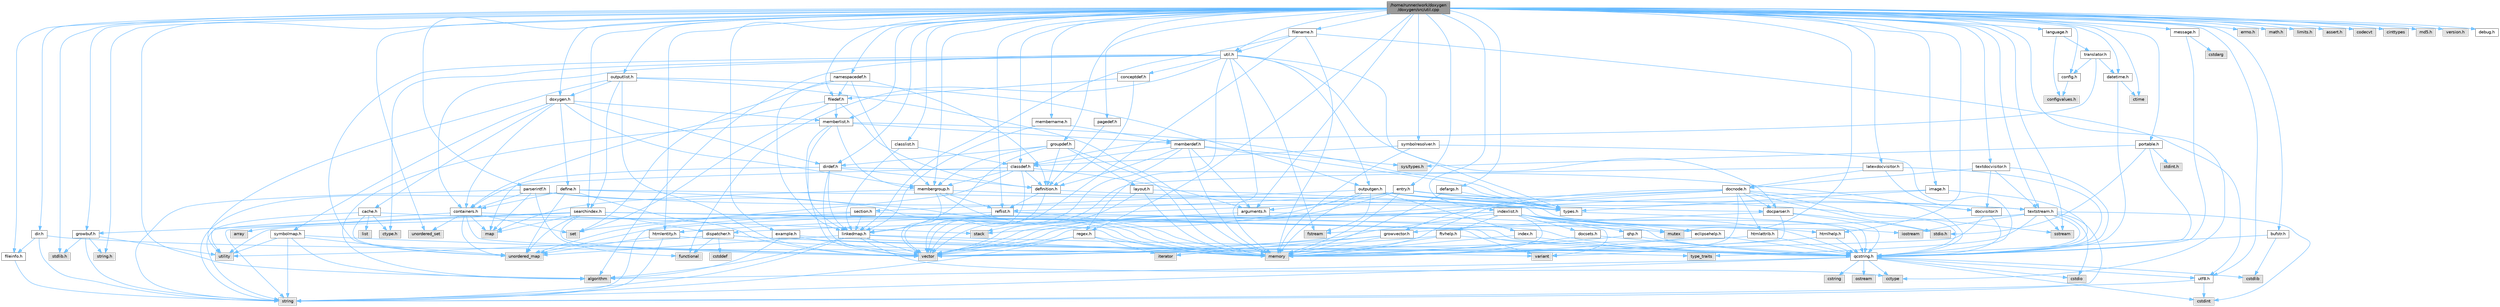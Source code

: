 digraph "/home/runner/work/doxygen/doxygen/src/util.cpp"
{
 // INTERACTIVE_SVG=YES
 // LATEX_PDF_SIZE
  bgcolor="transparent";
  edge [fontname=Helvetica,fontsize=10,labelfontname=Helvetica,labelfontsize=10];
  node [fontname=Helvetica,fontsize=10,shape=box,height=0.2,width=0.4];
  Node1 [label="/home/runner/work/doxygen\l/doxygen/src/util.cpp",height=0.2,width=0.4,color="gray40", fillcolor="grey60", style="filled", fontcolor="black",tooltip=" "];
  Node1 -> Node2 [color="steelblue1",style="solid"];
  Node2 [label="stdlib.h",height=0.2,width=0.4,color="grey60", fillcolor="#E0E0E0", style="filled",tooltip=" "];
  Node1 -> Node3 [color="steelblue1",style="solid"];
  Node3 [label="errno.h",height=0.2,width=0.4,color="grey60", fillcolor="#E0E0E0", style="filled",tooltip=" "];
  Node1 -> Node4 [color="steelblue1",style="solid"];
  Node4 [label="math.h",height=0.2,width=0.4,color="grey60", fillcolor="#E0E0E0", style="filled",tooltip=" "];
  Node1 -> Node5 [color="steelblue1",style="solid"];
  Node5 [label="limits.h",height=0.2,width=0.4,color="grey60", fillcolor="#E0E0E0", style="filled",tooltip=" "];
  Node1 -> Node6 [color="steelblue1",style="solid"];
  Node6 [label="string.h",height=0.2,width=0.4,color="grey60", fillcolor="#E0E0E0", style="filled",tooltip=" "];
  Node1 -> Node7 [color="steelblue1",style="solid"];
  Node7 [label="assert.h",height=0.2,width=0.4,color="grey60", fillcolor="#E0E0E0", style="filled",tooltip=" "];
  Node1 -> Node8 [color="steelblue1",style="solid"];
  Node8 [label="mutex",height=0.2,width=0.4,color="grey60", fillcolor="#E0E0E0", style="filled",tooltip=" "];
  Node1 -> Node9 [color="steelblue1",style="solid"];
  Node9 [label="unordered_set",height=0.2,width=0.4,color="grey60", fillcolor="#E0E0E0", style="filled",tooltip=" "];
  Node1 -> Node10 [color="steelblue1",style="solid"];
  Node10 [label="codecvt",height=0.2,width=0.4,color="grey60", fillcolor="#E0E0E0", style="filled",tooltip=" "];
  Node1 -> Node11 [color="steelblue1",style="solid"];
  Node11 [label="algorithm",height=0.2,width=0.4,color="grey60", fillcolor="#E0E0E0", style="filled",tooltip=" "];
  Node1 -> Node12 [color="steelblue1",style="solid"];
  Node12 [label="ctime",height=0.2,width=0.4,color="grey60", fillcolor="#E0E0E0", style="filled",tooltip=" "];
  Node1 -> Node13 [color="steelblue1",style="solid"];
  Node13 [label="cctype",height=0.2,width=0.4,color="grey60", fillcolor="#E0E0E0", style="filled",tooltip=" "];
  Node1 -> Node14 [color="steelblue1",style="solid"];
  Node14 [label="cinttypes",height=0.2,width=0.4,color="grey60", fillcolor="#E0E0E0", style="filled",tooltip=" "];
  Node1 -> Node15 [color="steelblue1",style="solid"];
  Node15 [label="sstream",height=0.2,width=0.4,color="grey60", fillcolor="#E0E0E0", style="filled",tooltip=" "];
  Node1 -> Node16 [color="steelblue1",style="solid"];
  Node16 [label="md5.h",height=0.2,width=0.4,color="grey60", fillcolor="#E0E0E0", style="filled",tooltip=" "];
  Node1 -> Node17 [color="steelblue1",style="solid"];
  Node17 [label="regex.h",height=0.2,width=0.4,color="grey40", fillcolor="white", style="filled",URL="$d1/d21/regex_8h.html",tooltip=" "];
  Node17 -> Node18 [color="steelblue1",style="solid"];
  Node18 [label="memory",height=0.2,width=0.4,color="grey60", fillcolor="#E0E0E0", style="filled",tooltip=" "];
  Node17 -> Node19 [color="steelblue1",style="solid"];
  Node19 [label="string",height=0.2,width=0.4,color="grey60", fillcolor="#E0E0E0", style="filled",tooltip=" "];
  Node17 -> Node20 [color="steelblue1",style="solid"];
  Node20 [label="vector",height=0.2,width=0.4,color="grey60", fillcolor="#E0E0E0", style="filled",tooltip=" "];
  Node17 -> Node21 [color="steelblue1",style="solid"];
  Node21 [label="iterator",height=0.2,width=0.4,color="grey60", fillcolor="#E0E0E0", style="filled",tooltip=" "];
  Node1 -> Node22 [color="steelblue1",style="solid"];
  Node22 [label="util.h",height=0.2,width=0.4,color="grey40", fillcolor="white", style="filled",URL="$d8/d3c/util_8h.html",tooltip="A bunch of utility functions."];
  Node22 -> Node18 [color="steelblue1",style="solid"];
  Node22 -> Node23 [color="steelblue1",style="solid"];
  Node23 [label="unordered_map",height=0.2,width=0.4,color="grey60", fillcolor="#E0E0E0", style="filled",tooltip=" "];
  Node22 -> Node11 [color="steelblue1",style="solid"];
  Node22 -> Node24 [color="steelblue1",style="solid"];
  Node24 [label="functional",height=0.2,width=0.4,color="grey60", fillcolor="#E0E0E0", style="filled",tooltip=" "];
  Node22 -> Node25 [color="steelblue1",style="solid"];
  Node25 [label="fstream",height=0.2,width=0.4,color="grey60", fillcolor="#E0E0E0", style="filled",tooltip=" "];
  Node22 -> Node26 [color="steelblue1",style="solid"];
  Node26 [label="ctype.h",height=0.2,width=0.4,color="grey60", fillcolor="#E0E0E0", style="filled",tooltip=" "];
  Node22 -> Node27 [color="steelblue1",style="solid"];
  Node27 [label="types.h",height=0.2,width=0.4,color="grey40", fillcolor="white", style="filled",URL="$d9/d49/types_8h.html",tooltip="This file contains a number of basic enums and types."];
  Node27 -> Node28 [color="steelblue1",style="solid"];
  Node28 [label="qcstring.h",height=0.2,width=0.4,color="grey40", fillcolor="white", style="filled",URL="$d7/d5c/qcstring_8h.html",tooltip=" "];
  Node28 -> Node19 [color="steelblue1",style="solid"];
  Node28 -> Node11 [color="steelblue1",style="solid"];
  Node28 -> Node13 [color="steelblue1",style="solid"];
  Node28 -> Node29 [color="steelblue1",style="solid"];
  Node29 [label="cstring",height=0.2,width=0.4,color="grey60", fillcolor="#E0E0E0", style="filled",tooltip=" "];
  Node28 -> Node30 [color="steelblue1",style="solid"];
  Node30 [label="cstdio",height=0.2,width=0.4,color="grey60", fillcolor="#E0E0E0", style="filled",tooltip=" "];
  Node28 -> Node31 [color="steelblue1",style="solid"];
  Node31 [label="cstdlib",height=0.2,width=0.4,color="grey60", fillcolor="#E0E0E0", style="filled",tooltip=" "];
  Node28 -> Node32 [color="steelblue1",style="solid"];
  Node32 [label="cstdint",height=0.2,width=0.4,color="grey60", fillcolor="#E0E0E0", style="filled",tooltip=" "];
  Node28 -> Node33 [color="steelblue1",style="solid"];
  Node33 [label="ostream",height=0.2,width=0.4,color="grey60", fillcolor="#E0E0E0", style="filled",tooltip=" "];
  Node28 -> Node34 [color="steelblue1",style="solid"];
  Node34 [label="utf8.h",height=0.2,width=0.4,color="grey40", fillcolor="white", style="filled",URL="$db/d7c/utf8_8h.html",tooltip="Various UTF8 related helper functions."];
  Node34 -> Node32 [color="steelblue1",style="solid"];
  Node34 -> Node19 [color="steelblue1",style="solid"];
  Node22 -> Node35 [color="steelblue1",style="solid"];
  Node35 [label="docparser.h",height=0.2,width=0.4,color="grey40", fillcolor="white", style="filled",URL="$de/d9c/docparser_8h.html",tooltip=" "];
  Node35 -> Node36 [color="steelblue1",style="solid"];
  Node36 [label="stdio.h",height=0.2,width=0.4,color="grey60", fillcolor="#E0E0E0", style="filled",tooltip=" "];
  Node35 -> Node18 [color="steelblue1",style="solid"];
  Node35 -> Node28 [color="steelblue1",style="solid"];
  Node35 -> Node37 [color="steelblue1",style="solid"];
  Node37 [label="growvector.h",height=0.2,width=0.4,color="grey40", fillcolor="white", style="filled",URL="$d7/d50/growvector_8h.html",tooltip=" "];
  Node37 -> Node20 [color="steelblue1",style="solid"];
  Node37 -> Node18 [color="steelblue1",style="solid"];
  Node37 -> Node21 [color="steelblue1",style="solid"];
  Node22 -> Node38 [color="steelblue1",style="solid"];
  Node38 [label="containers.h",height=0.2,width=0.4,color="grey40", fillcolor="white", style="filled",URL="$d5/d75/containers_8h.html",tooltip=" "];
  Node38 -> Node20 [color="steelblue1",style="solid"];
  Node38 -> Node19 [color="steelblue1",style="solid"];
  Node38 -> Node39 [color="steelblue1",style="solid"];
  Node39 [label="set",height=0.2,width=0.4,color="grey60", fillcolor="#E0E0E0", style="filled",tooltip=" "];
  Node38 -> Node40 [color="steelblue1",style="solid"];
  Node40 [label="map",height=0.2,width=0.4,color="grey60", fillcolor="#E0E0E0", style="filled",tooltip=" "];
  Node38 -> Node9 [color="steelblue1",style="solid"];
  Node38 -> Node23 [color="steelblue1",style="solid"];
  Node38 -> Node41 [color="steelblue1",style="solid"];
  Node41 [label="stack",height=0.2,width=0.4,color="grey60", fillcolor="#E0E0E0", style="filled",tooltip=" "];
  Node22 -> Node42 [color="steelblue1",style="solid"];
  Node42 [label="outputgen.h",height=0.2,width=0.4,color="grey40", fillcolor="white", style="filled",URL="$df/d06/outputgen_8h.html",tooltip=" "];
  Node42 -> Node18 [color="steelblue1",style="solid"];
  Node42 -> Node41 [color="steelblue1",style="solid"];
  Node42 -> Node43 [color="steelblue1",style="solid"];
  Node43 [label="iostream",height=0.2,width=0.4,color="grey60", fillcolor="#E0E0E0", style="filled",tooltip=" "];
  Node42 -> Node25 [color="steelblue1",style="solid"];
  Node42 -> Node27 [color="steelblue1",style="solid"];
  Node42 -> Node44 [color="steelblue1",style="solid"];
  Node44 [label="index.h",height=0.2,width=0.4,color="grey40", fillcolor="white", style="filled",URL="$d1/db5/index_8h.html",tooltip=" "];
  Node44 -> Node18 [color="steelblue1",style="solid"];
  Node44 -> Node28 [color="steelblue1",style="solid"];
  Node42 -> Node45 [color="steelblue1",style="solid"];
  Node45 [label="section.h",height=0.2,width=0.4,color="grey40", fillcolor="white", style="filled",URL="$d1/d2a/section_8h.html",tooltip=" "];
  Node45 -> Node19 [color="steelblue1",style="solid"];
  Node45 -> Node23 [color="steelblue1",style="solid"];
  Node45 -> Node28 [color="steelblue1",style="solid"];
  Node45 -> Node46 [color="steelblue1",style="solid"];
  Node46 [label="linkedmap.h",height=0.2,width=0.4,color="grey40", fillcolor="white", style="filled",URL="$da/de1/linkedmap_8h.html",tooltip=" "];
  Node46 -> Node23 [color="steelblue1",style="solid"];
  Node46 -> Node20 [color="steelblue1",style="solid"];
  Node46 -> Node18 [color="steelblue1",style="solid"];
  Node46 -> Node19 [color="steelblue1",style="solid"];
  Node46 -> Node11 [color="steelblue1",style="solid"];
  Node46 -> Node13 [color="steelblue1",style="solid"];
  Node46 -> Node28 [color="steelblue1",style="solid"];
  Node42 -> Node47 [color="steelblue1",style="solid"];
  Node47 [label="textstream.h",height=0.2,width=0.4,color="grey40", fillcolor="white", style="filled",URL="$d4/d7d/textstream_8h.html",tooltip=" "];
  Node47 -> Node19 [color="steelblue1",style="solid"];
  Node47 -> Node43 [color="steelblue1",style="solid"];
  Node47 -> Node15 [color="steelblue1",style="solid"];
  Node47 -> Node32 [color="steelblue1",style="solid"];
  Node47 -> Node30 [color="steelblue1",style="solid"];
  Node47 -> Node25 [color="steelblue1",style="solid"];
  Node47 -> Node48 [color="steelblue1",style="solid"];
  Node48 [label="type_traits",height=0.2,width=0.4,color="grey60", fillcolor="#E0E0E0", style="filled",tooltip=" "];
  Node47 -> Node28 [color="steelblue1",style="solid"];
  Node42 -> Node35 [color="steelblue1",style="solid"];
  Node22 -> Node17 [color="steelblue1",style="solid"];
  Node22 -> Node49 [color="steelblue1",style="solid"];
  Node49 [label="conceptdef.h",height=0.2,width=0.4,color="grey40", fillcolor="white", style="filled",URL="$da/df1/conceptdef_8h.html",tooltip=" "];
  Node49 -> Node50 [color="steelblue1",style="solid"];
  Node50 [label="definition.h",height=0.2,width=0.4,color="grey40", fillcolor="white", style="filled",URL="$df/da1/definition_8h.html",tooltip=" "];
  Node50 -> Node20 [color="steelblue1",style="solid"];
  Node50 -> Node27 [color="steelblue1",style="solid"];
  Node50 -> Node51 [color="steelblue1",style="solid"];
  Node51 [label="reflist.h",height=0.2,width=0.4,color="grey40", fillcolor="white", style="filled",URL="$d1/d02/reflist_8h.html",tooltip=" "];
  Node51 -> Node20 [color="steelblue1",style="solid"];
  Node51 -> Node23 [color="steelblue1",style="solid"];
  Node51 -> Node18 [color="steelblue1",style="solid"];
  Node51 -> Node28 [color="steelblue1",style="solid"];
  Node51 -> Node46 [color="steelblue1",style="solid"];
  Node49 -> Node52 [color="steelblue1",style="solid"];
  Node52 [label="filedef.h",height=0.2,width=0.4,color="grey40", fillcolor="white", style="filled",URL="$d4/d3a/filedef_8h.html",tooltip=" "];
  Node52 -> Node39 [color="steelblue1",style="solid"];
  Node52 -> Node50 [color="steelblue1",style="solid"];
  Node52 -> Node53 [color="steelblue1",style="solid"];
  Node53 [label="memberlist.h",height=0.2,width=0.4,color="grey40", fillcolor="white", style="filled",URL="$dd/d78/memberlist_8h.html",tooltip=" "];
  Node53 -> Node20 [color="steelblue1",style="solid"];
  Node53 -> Node11 [color="steelblue1",style="solid"];
  Node53 -> Node54 [color="steelblue1",style="solid"];
  Node54 [label="memberdef.h",height=0.2,width=0.4,color="grey40", fillcolor="white", style="filled",URL="$d4/d46/memberdef_8h.html",tooltip=" "];
  Node54 -> Node20 [color="steelblue1",style="solid"];
  Node54 -> Node18 [color="steelblue1",style="solid"];
  Node54 -> Node55 [color="steelblue1",style="solid"];
  Node55 [label="sys/types.h",height=0.2,width=0.4,color="grey60", fillcolor="#E0E0E0", style="filled",tooltip=" "];
  Node54 -> Node27 [color="steelblue1",style="solid"];
  Node54 -> Node50 [color="steelblue1",style="solid"];
  Node54 -> Node56 [color="steelblue1",style="solid"];
  Node56 [label="arguments.h",height=0.2,width=0.4,color="grey40", fillcolor="white", style="filled",URL="$df/d9b/arguments_8h.html",tooltip=" "];
  Node56 -> Node20 [color="steelblue1",style="solid"];
  Node56 -> Node28 [color="steelblue1",style="solid"];
  Node54 -> Node57 [color="steelblue1",style="solid"];
  Node57 [label="classdef.h",height=0.2,width=0.4,color="grey40", fillcolor="white", style="filled",URL="$d1/da6/classdef_8h.html",tooltip=" "];
  Node57 -> Node20 [color="steelblue1",style="solid"];
  Node57 -> Node39 [color="steelblue1",style="solid"];
  Node57 -> Node38 [color="steelblue1",style="solid"];
  Node57 -> Node50 [color="steelblue1",style="solid"];
  Node57 -> Node56 [color="steelblue1",style="solid"];
  Node57 -> Node58 [color="steelblue1",style="solid"];
  Node58 [label="membergroup.h",height=0.2,width=0.4,color="grey40", fillcolor="white", style="filled",URL="$d9/d11/membergroup_8h.html",tooltip=" "];
  Node58 -> Node20 [color="steelblue1",style="solid"];
  Node58 -> Node40 [color="steelblue1",style="solid"];
  Node58 -> Node18 [color="steelblue1",style="solid"];
  Node58 -> Node27 [color="steelblue1",style="solid"];
  Node58 -> Node51 [color="steelblue1",style="solid"];
  Node53 -> Node46 [color="steelblue1",style="solid"];
  Node53 -> Node27 [color="steelblue1",style="solid"];
  Node53 -> Node58 [color="steelblue1",style="solid"];
  Node52 -> Node38 [color="steelblue1",style="solid"];
  Node1 -> Node59 [color="steelblue1",style="solid"];
  Node59 [label="message.h",height=0.2,width=0.4,color="grey40", fillcolor="white", style="filled",URL="$d2/d0d/message_8h.html",tooltip=" "];
  Node59 -> Node60 [color="steelblue1",style="solid"];
  Node60 [label="cstdarg",height=0.2,width=0.4,color="grey60", fillcolor="#E0E0E0", style="filled",tooltip=" "];
  Node59 -> Node28 [color="steelblue1",style="solid"];
  Node1 -> Node57 [color="steelblue1",style="solid"];
  Node1 -> Node52 [color="steelblue1",style="solid"];
  Node1 -> Node61 [color="steelblue1",style="solid"];
  Node61 [label="doxygen.h",height=0.2,width=0.4,color="grey40", fillcolor="white", style="filled",URL="$d1/da1/doxygen_8h.html",tooltip=" "];
  Node61 -> Node38 [color="steelblue1",style="solid"];
  Node61 -> Node58 [color="steelblue1",style="solid"];
  Node61 -> Node62 [color="steelblue1",style="solid"];
  Node62 [label="dirdef.h",height=0.2,width=0.4,color="grey40", fillcolor="white", style="filled",URL="$d6/d15/dirdef_8h.html",tooltip=" "];
  Node62 -> Node20 [color="steelblue1",style="solid"];
  Node62 -> Node40 [color="steelblue1",style="solid"];
  Node62 -> Node28 [color="steelblue1",style="solid"];
  Node62 -> Node46 [color="steelblue1",style="solid"];
  Node62 -> Node50 [color="steelblue1",style="solid"];
  Node61 -> Node53 [color="steelblue1",style="solid"];
  Node61 -> Node63 [color="steelblue1",style="solid"];
  Node63 [label="define.h",height=0.2,width=0.4,color="grey40", fillcolor="white", style="filled",URL="$df/d67/define_8h.html",tooltip=" "];
  Node63 -> Node20 [color="steelblue1",style="solid"];
  Node63 -> Node18 [color="steelblue1",style="solid"];
  Node63 -> Node19 [color="steelblue1",style="solid"];
  Node63 -> Node23 [color="steelblue1",style="solid"];
  Node63 -> Node28 [color="steelblue1",style="solid"];
  Node63 -> Node38 [color="steelblue1",style="solid"];
  Node61 -> Node64 [color="steelblue1",style="solid"];
  Node64 [label="cache.h",height=0.2,width=0.4,color="grey40", fillcolor="white", style="filled",URL="$d3/d26/cache_8h.html",tooltip=" "];
  Node64 -> Node65 [color="steelblue1",style="solid"];
  Node65 [label="list",height=0.2,width=0.4,color="grey60", fillcolor="#E0E0E0", style="filled",tooltip=" "];
  Node64 -> Node23 [color="steelblue1",style="solid"];
  Node64 -> Node8 [color="steelblue1",style="solid"];
  Node64 -> Node66 [color="steelblue1",style="solid"];
  Node66 [label="utility",height=0.2,width=0.4,color="grey60", fillcolor="#E0E0E0", style="filled",tooltip=" "];
  Node64 -> Node26 [color="steelblue1",style="solid"];
  Node61 -> Node67 [color="steelblue1",style="solid"];
  Node67 [label="symbolmap.h",height=0.2,width=0.4,color="grey40", fillcolor="white", style="filled",URL="$d7/ddd/symbolmap_8h.html",tooltip=" "];
  Node67 -> Node11 [color="steelblue1",style="solid"];
  Node67 -> Node23 [color="steelblue1",style="solid"];
  Node67 -> Node20 [color="steelblue1",style="solid"];
  Node67 -> Node19 [color="steelblue1",style="solid"];
  Node67 -> Node66 [color="steelblue1",style="solid"];
  Node1 -> Node68 [color="steelblue1",style="solid"];
  Node68 [label="outputlist.h",height=0.2,width=0.4,color="grey40", fillcolor="white", style="filled",URL="$d2/db9/outputlist_8h.html",tooltip=" "];
  Node68 -> Node66 [color="steelblue1",style="solid"];
  Node68 -> Node20 [color="steelblue1",style="solid"];
  Node68 -> Node18 [color="steelblue1",style="solid"];
  Node68 -> Node42 [color="steelblue1",style="solid"];
  Node68 -> Node69 [color="steelblue1",style="solid"];
  Node69 [label="searchindex.h",height=0.2,width=0.4,color="grey40", fillcolor="white", style="filled",URL="$de/d07/searchindex_8h.html",tooltip="Web server based search engine."];
  Node69 -> Node18 [color="steelblue1",style="solid"];
  Node69 -> Node20 [color="steelblue1",style="solid"];
  Node69 -> Node40 [color="steelblue1",style="solid"];
  Node69 -> Node23 [color="steelblue1",style="solid"];
  Node69 -> Node19 [color="steelblue1",style="solid"];
  Node69 -> Node70 [color="steelblue1",style="solid"];
  Node70 [label="array",height=0.2,width=0.4,color="grey60", fillcolor="#E0E0E0", style="filled",tooltip=" "];
  Node69 -> Node71 [color="steelblue1",style="solid"];
  Node71 [label="variant",height=0.2,width=0.4,color="grey60", fillcolor="#E0E0E0", style="filled",tooltip=" "];
  Node69 -> Node28 [color="steelblue1",style="solid"];
  Node69 -> Node72 [color="steelblue1",style="solid"];
  Node72 [label="growbuf.h",height=0.2,width=0.4,color="grey40", fillcolor="white", style="filled",URL="$dd/d72/growbuf_8h.html",tooltip=" "];
  Node72 -> Node66 [color="steelblue1",style="solid"];
  Node72 -> Node2 [color="steelblue1",style="solid"];
  Node72 -> Node6 [color="steelblue1",style="solid"];
  Node72 -> Node19 [color="steelblue1",style="solid"];
  Node69 -> Node73 [color="steelblue1",style="solid"];
  Node73 [label="dispatcher.h",height=0.2,width=0.4,color="grey40", fillcolor="white", style="filled",URL="$da/d73/dispatcher_8h.html",tooltip=" "];
  Node73 -> Node74 [color="steelblue1",style="solid"];
  Node74 [label="cstddef",height=0.2,width=0.4,color="grey60", fillcolor="#E0E0E0", style="filled",tooltip=" "];
  Node73 -> Node66 [color="steelblue1",style="solid"];
  Node73 -> Node24 [color="steelblue1",style="solid"];
  Node73 -> Node71 [color="steelblue1",style="solid"];
  Node73 -> Node48 [color="steelblue1",style="solid"];
  Node68 -> Node61 [color="steelblue1",style="solid"];
  Node1 -> Node75 [color="steelblue1",style="solid"];
  Node75 [label="defargs.h",height=0.2,width=0.4,color="grey40", fillcolor="white", style="filled",URL="$d8/d65/defargs_8h.html",tooltip=" "];
  Node75 -> Node27 [color="steelblue1",style="solid"];
  Node75 -> Node18 [color="steelblue1",style="solid"];
  Node1 -> Node76 [color="steelblue1",style="solid"];
  Node76 [label="language.h",height=0.2,width=0.4,color="grey40", fillcolor="white", style="filled",URL="$d8/dce/language_8h.html",tooltip=" "];
  Node76 -> Node77 [color="steelblue1",style="solid"];
  Node77 [label="translator.h",height=0.2,width=0.4,color="grey40", fillcolor="white", style="filled",URL="$d9/df1/translator_8h.html",tooltip=" "];
  Node77 -> Node57 [color="steelblue1",style="solid"];
  Node77 -> Node78 [color="steelblue1",style="solid"];
  Node78 [label="config.h",height=0.2,width=0.4,color="grey40", fillcolor="white", style="filled",URL="$db/d16/config_8h.html",tooltip=" "];
  Node78 -> Node79 [color="steelblue1",style="solid"];
  Node79 [label="configvalues.h",height=0.2,width=0.4,color="grey60", fillcolor="#E0E0E0", style="filled",tooltip=" "];
  Node77 -> Node80 [color="steelblue1",style="solid"];
  Node80 [label="datetime.h",height=0.2,width=0.4,color="grey40", fillcolor="white", style="filled",URL="$de/d1b/datetime_8h.html",tooltip=" "];
  Node80 -> Node12 [color="steelblue1",style="solid"];
  Node80 -> Node28 [color="steelblue1",style="solid"];
  Node76 -> Node79 [color="steelblue1",style="solid"];
  Node1 -> Node78 [color="steelblue1",style="solid"];
  Node1 -> Node81 [color="steelblue1",style="solid"];
  Node81 [label="htmlhelp.h",height=0.2,width=0.4,color="grey40", fillcolor="white", style="filled",URL="$d8/dc3/htmlhelp_8h.html",tooltip=" "];
  Node81 -> Node18 [color="steelblue1",style="solid"];
  Node81 -> Node28 [color="steelblue1",style="solid"];
  Node1 -> Node82 [color="steelblue1",style="solid"];
  Node82 [label="example.h",height=0.2,width=0.4,color="grey40", fillcolor="white", style="filled",URL="$df/d24/example_8h.html",tooltip=" "];
  Node82 -> Node11 [color="steelblue1",style="solid"];
  Node82 -> Node20 [color="steelblue1",style="solid"];
  Node82 -> Node28 [color="steelblue1",style="solid"];
  Node1 -> Node83 [color="steelblue1",style="solid"];
  Node83 [label="version.h",height=0.2,width=0.4,color="grey60", fillcolor="#E0E0E0", style="filled",tooltip=" "];
  Node1 -> Node84 [color="steelblue1",style="solid"];
  Node84 [label="groupdef.h",height=0.2,width=0.4,color="grey40", fillcolor="white", style="filled",URL="$d1/de6/groupdef_8h.html",tooltip=" "];
  Node84 -> Node18 [color="steelblue1",style="solid"];
  Node84 -> Node50 [color="steelblue1",style="solid"];
  Node84 -> Node62 [color="steelblue1",style="solid"];
  Node84 -> Node85 [color="steelblue1",style="solid"];
  Node85 [label="layout.h",height=0.2,width=0.4,color="grey40", fillcolor="white", style="filled",URL="$db/d51/layout_8h.html",tooltip=" "];
  Node85 -> Node18 [color="steelblue1",style="solid"];
  Node85 -> Node20 [color="steelblue1",style="solid"];
  Node85 -> Node27 [color="steelblue1",style="solid"];
  Node84 -> Node58 [color="steelblue1",style="solid"];
  Node84 -> Node46 [color="steelblue1",style="solid"];
  Node1 -> Node51 [color="steelblue1",style="solid"];
  Node1 -> Node86 [color="steelblue1",style="solid"];
  Node86 [label="pagedef.h",height=0.2,width=0.4,color="grey40", fillcolor="white", style="filled",URL="$dd/d66/pagedef_8h.html",tooltip=" "];
  Node86 -> Node50 [color="steelblue1",style="solid"];
  Node1 -> Node87 [color="steelblue1",style="solid"];
  Node87 [label="debug.h",height=0.2,width=0.4,color="grey40", fillcolor="white", style="filled",URL="$db/d16/debug_8h.html",tooltip=" "];
  Node1 -> Node69 [color="steelblue1",style="solid"];
  Node1 -> Node88 [color="steelblue1",style="solid"];
  Node88 [label="textdocvisitor.h",height=0.2,width=0.4,color="grey40", fillcolor="white", style="filled",URL="$dd/d66/textdocvisitor_8h.html",tooltip=" "];
  Node88 -> Node28 [color="steelblue1",style="solid"];
  Node88 -> Node89 [color="steelblue1",style="solid"];
  Node89 [label="docvisitor.h",height=0.2,width=0.4,color="grey40", fillcolor="white", style="filled",URL="$d2/d3c/docvisitor_8h.html",tooltip=" "];
  Node89 -> Node18 [color="steelblue1",style="solid"];
  Node89 -> Node28 [color="steelblue1",style="solid"];
  Node88 -> Node90 [color="steelblue1",style="solid"];
  Node90 [label="docnode.h",height=0.2,width=0.4,color="grey40", fillcolor="white", style="filled",URL="$de/d2b/docnode_8h.html",tooltip=" "];
  Node90 -> Node36 [color="steelblue1",style="solid"];
  Node90 -> Node20 [color="steelblue1",style="solid"];
  Node90 -> Node18 [color="steelblue1",style="solid"];
  Node90 -> Node71 [color="steelblue1",style="solid"];
  Node90 -> Node28 [color="steelblue1",style="solid"];
  Node90 -> Node89 [color="steelblue1",style="solid"];
  Node90 -> Node35 [color="steelblue1",style="solid"];
  Node90 -> Node91 [color="steelblue1",style="solid"];
  Node91 [label="htmlattrib.h",height=0.2,width=0.4,color="grey40", fillcolor="white", style="filled",URL="$d0/d73/htmlattrib_8h.html",tooltip=" "];
  Node91 -> Node20 [color="steelblue1",style="solid"];
  Node91 -> Node28 [color="steelblue1",style="solid"];
  Node90 -> Node92 [color="steelblue1",style="solid"];
  Node92 [label="htmlentity.h",height=0.2,width=0.4,color="grey40", fillcolor="white", style="filled",URL="$db/dc6/htmlentity_8h.html",tooltip=" "];
  Node92 -> Node23 [color="steelblue1",style="solid"];
  Node92 -> Node19 [color="steelblue1",style="solid"];
  Node92 -> Node28 [color="steelblue1",style="solid"];
  Node90 -> Node37 [color="steelblue1",style="solid"];
  Node88 -> Node47 [color="steelblue1",style="solid"];
  Node1 -> Node93 [color="steelblue1",style="solid"];
  Node93 [label="latexdocvisitor.h",height=0.2,width=0.4,color="grey40", fillcolor="white", style="filled",URL="$d8/d99/latexdocvisitor_8h.html",tooltip=" "];
  Node93 -> Node41 [color="steelblue1",style="solid"];
  Node93 -> Node28 [color="steelblue1",style="solid"];
  Node93 -> Node89 [color="steelblue1",style="solid"];
  Node93 -> Node90 [color="steelblue1",style="solid"];
  Node1 -> Node94 [color="steelblue1",style="solid"];
  Node94 [label="portable.h",height=0.2,width=0.4,color="grey40", fillcolor="white", style="filled",URL="$d2/de2/portable_8h.html",tooltip="Portable versions of functions that are platform dependent."];
  Node94 -> Node36 [color="steelblue1",style="solid"];
  Node94 -> Node55 [color="steelblue1",style="solid"];
  Node94 -> Node95 [color="steelblue1",style="solid"];
  Node95 [label="stdint.h",height=0.2,width=0.4,color="grey60", fillcolor="#E0E0E0", style="filled",tooltip=" "];
  Node94 -> Node28 [color="steelblue1",style="solid"];
  Node1 -> Node96 [color="steelblue1",style="solid"];
  Node96 [label="parserintf.h",height=0.2,width=0.4,color="grey40", fillcolor="white", style="filled",URL="$da/d55/parserintf_8h.html",tooltip=" "];
  Node96 -> Node24 [color="steelblue1",style="solid"];
  Node96 -> Node18 [color="steelblue1",style="solid"];
  Node96 -> Node40 [color="steelblue1",style="solid"];
  Node96 -> Node19 [color="steelblue1",style="solid"];
  Node96 -> Node27 [color="steelblue1",style="solid"];
  Node96 -> Node38 [color="steelblue1",style="solid"];
  Node1 -> Node97 [color="steelblue1",style="solid"];
  Node97 [label="bufstr.h",height=0.2,width=0.4,color="grey40", fillcolor="white", style="filled",URL="$d4/de5/bufstr_8h.html",tooltip=" "];
  Node97 -> Node31 [color="steelblue1",style="solid"];
  Node97 -> Node28 [color="steelblue1",style="solid"];
  Node1 -> Node98 [color="steelblue1",style="solid"];
  Node98 [label="image.h",height=0.2,width=0.4,color="grey40", fillcolor="white", style="filled",URL="$d5/db2/image_8h.html",tooltip=" "];
  Node98 -> Node20 [color="steelblue1",style="solid"];
  Node98 -> Node27 [color="steelblue1",style="solid"];
  Node98 -> Node28 [color="steelblue1",style="solid"];
  Node1 -> Node72 [color="steelblue1",style="solid"];
  Node1 -> Node99 [color="steelblue1",style="solid"];
  Node99 [label="entry.h",height=0.2,width=0.4,color="grey40", fillcolor="white", style="filled",URL="$d1/dc6/entry_8h.html",tooltip=" "];
  Node99 -> Node20 [color="steelblue1",style="solid"];
  Node99 -> Node18 [color="steelblue1",style="solid"];
  Node99 -> Node15 [color="steelblue1",style="solid"];
  Node99 -> Node27 [color="steelblue1",style="solid"];
  Node99 -> Node56 [color="steelblue1",style="solid"];
  Node99 -> Node51 [color="steelblue1",style="solid"];
  Node99 -> Node47 [color="steelblue1",style="solid"];
  Node1 -> Node56 [color="steelblue1",style="solid"];
  Node1 -> Node53 [color="steelblue1",style="solid"];
  Node1 -> Node100 [color="steelblue1",style="solid"];
  Node100 [label="classlist.h",height=0.2,width=0.4,color="grey40", fillcolor="white", style="filled",URL="$d2/df8/classlist_8h.html",tooltip=" "];
  Node100 -> Node46 [color="steelblue1",style="solid"];
  Node100 -> Node57 [color="steelblue1",style="solid"];
  Node1 -> Node101 [color="steelblue1",style="solid"];
  Node101 [label="namespacedef.h",height=0.2,width=0.4,color="grey40", fillcolor="white", style="filled",URL="$d7/d97/namespacedef_8h.html",tooltip=" "];
  Node101 -> Node39 [color="steelblue1",style="solid"];
  Node101 -> Node50 [color="steelblue1",style="solid"];
  Node101 -> Node52 [color="steelblue1",style="solid"];
  Node101 -> Node46 [color="steelblue1",style="solid"];
  Node101 -> Node58 [color="steelblue1",style="solid"];
  Node1 -> Node102 [color="steelblue1",style="solid"];
  Node102 [label="membername.h",height=0.2,width=0.4,color="grey40", fillcolor="white", style="filled",URL="$d7/dfc/membername_8h.html",tooltip=" "];
  Node102 -> Node54 [color="steelblue1",style="solid"];
  Node102 -> Node46 [color="steelblue1",style="solid"];
  Node1 -> Node103 [color="steelblue1",style="solid"];
  Node103 [label="filename.h",height=0.2,width=0.4,color="grey40", fillcolor="white", style="filled",URL="$dc/dd6/filename_8h.html",tooltip=" "];
  Node103 -> Node18 [color="steelblue1",style="solid"];
  Node103 -> Node20 [color="steelblue1",style="solid"];
  Node103 -> Node46 [color="steelblue1",style="solid"];
  Node103 -> Node34 [color="steelblue1",style="solid"];
  Node103 -> Node22 [color="steelblue1",style="solid"];
  Node1 -> Node58 [color="steelblue1",style="solid"];
  Node1 -> Node62 [color="steelblue1",style="solid"];
  Node1 -> Node92 [color="steelblue1",style="solid"];
  Node1 -> Node104 [color="steelblue1",style="solid"];
  Node104 [label="symbolresolver.h",height=0.2,width=0.4,color="grey40", fillcolor="white", style="filled",URL="$d9/db2/symbolresolver_8h.html",tooltip=" "];
  Node104 -> Node18 [color="steelblue1",style="solid"];
  Node104 -> Node28 [color="steelblue1",style="solid"];
  Node104 -> Node57 [color="steelblue1",style="solid"];
  Node1 -> Node105 [color="steelblue1",style="solid"];
  Node105 [label="fileinfo.h",height=0.2,width=0.4,color="grey40", fillcolor="white", style="filled",URL="$df/d45/fileinfo_8h.html",tooltip=" "];
  Node105 -> Node19 [color="steelblue1",style="solid"];
  Node1 -> Node106 [color="steelblue1",style="solid"];
  Node106 [label="dir.h",height=0.2,width=0.4,color="grey40", fillcolor="white", style="filled",URL="$df/d9c/dir_8h.html",tooltip=" "];
  Node106 -> Node19 [color="steelblue1",style="solid"];
  Node106 -> Node18 [color="steelblue1",style="solid"];
  Node106 -> Node105 [color="steelblue1",style="solid"];
  Node1 -> Node34 [color="steelblue1",style="solid"];
  Node1 -> Node47 [color="steelblue1",style="solid"];
  Node1 -> Node107 [color="steelblue1",style="solid"];
  Node107 [label="indexlist.h",height=0.2,width=0.4,color="grey40", fillcolor="white", style="filled",URL="$d5/d61/indexlist_8h.html",tooltip=" "];
  Node107 -> Node66 [color="steelblue1",style="solid"];
  Node107 -> Node20 [color="steelblue1",style="solid"];
  Node107 -> Node18 [color="steelblue1",style="solid"];
  Node107 -> Node8 [color="steelblue1",style="solid"];
  Node107 -> Node71 [color="steelblue1",style="solid"];
  Node107 -> Node28 [color="steelblue1",style="solid"];
  Node107 -> Node73 [color="steelblue1",style="solid"];
  Node107 -> Node108 [color="steelblue1",style="solid"];
  Node108 [label="docsets.h",height=0.2,width=0.4,color="grey40", fillcolor="white", style="filled",URL="$d1/db2/docsets_8h.html",tooltip=" "];
  Node108 -> Node18 [color="steelblue1",style="solid"];
  Node108 -> Node28 [color="steelblue1",style="solid"];
  Node107 -> Node109 [color="steelblue1",style="solid"];
  Node109 [label="eclipsehelp.h",height=0.2,width=0.4,color="grey40", fillcolor="white", style="filled",URL="$db/d9e/eclipsehelp_8h.html",tooltip=" "];
  Node109 -> Node18 [color="steelblue1",style="solid"];
  Node109 -> Node28 [color="steelblue1",style="solid"];
  Node107 -> Node110 [color="steelblue1",style="solid"];
  Node110 [label="ftvhelp.h",height=0.2,width=0.4,color="grey40", fillcolor="white", style="filled",URL="$d2/d4a/ftvhelp_8h.html",tooltip=" "];
  Node110 -> Node18 [color="steelblue1",style="solid"];
  Node110 -> Node20 [color="steelblue1",style="solid"];
  Node110 -> Node28 [color="steelblue1",style="solid"];
  Node107 -> Node81 [color="steelblue1",style="solid"];
  Node107 -> Node111 [color="steelblue1",style="solid"];
  Node111 [label="qhp.h",height=0.2,width=0.4,color="grey40", fillcolor="white", style="filled",URL="$dc/d20/qhp_8h.html",tooltip=" "];
  Node111 -> Node18 [color="steelblue1",style="solid"];
  Node111 -> Node28 [color="steelblue1",style="solid"];
  Node1 -> Node80 [color="steelblue1",style="solid"];
}
